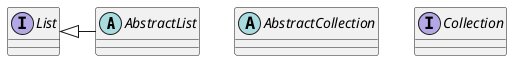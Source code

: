 @startuml
abstract class AbstractList
abstract AbstractCollection
interface List
interface Collection
List <|- AbstractList


@enduml